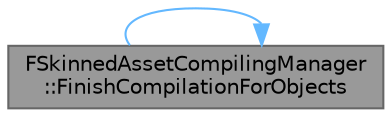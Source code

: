 digraph "FSkinnedAssetCompilingManager::FinishCompilationForObjects"
{
 // INTERACTIVE_SVG=YES
 // LATEX_PDF_SIZE
  bgcolor="transparent";
  edge [fontname=Helvetica,fontsize=10,labelfontname=Helvetica,labelfontsize=10];
  node [fontname=Helvetica,fontsize=10,shape=box,height=0.2,width=0.4];
  rankdir="RL";
  Node1 [id="Node000001",label="FSkinnedAssetCompilingManager\l::FinishCompilationForObjects",height=0.2,width=0.4,color="gray40", fillcolor="grey60", style="filled", fontcolor="black",tooltip="Blocks until completion of the requested objects."];
  Node1 -> Node1 [id="edge1_Node000001_Node000001",dir="back",color="steelblue1",style="solid",tooltip=" "];
}
